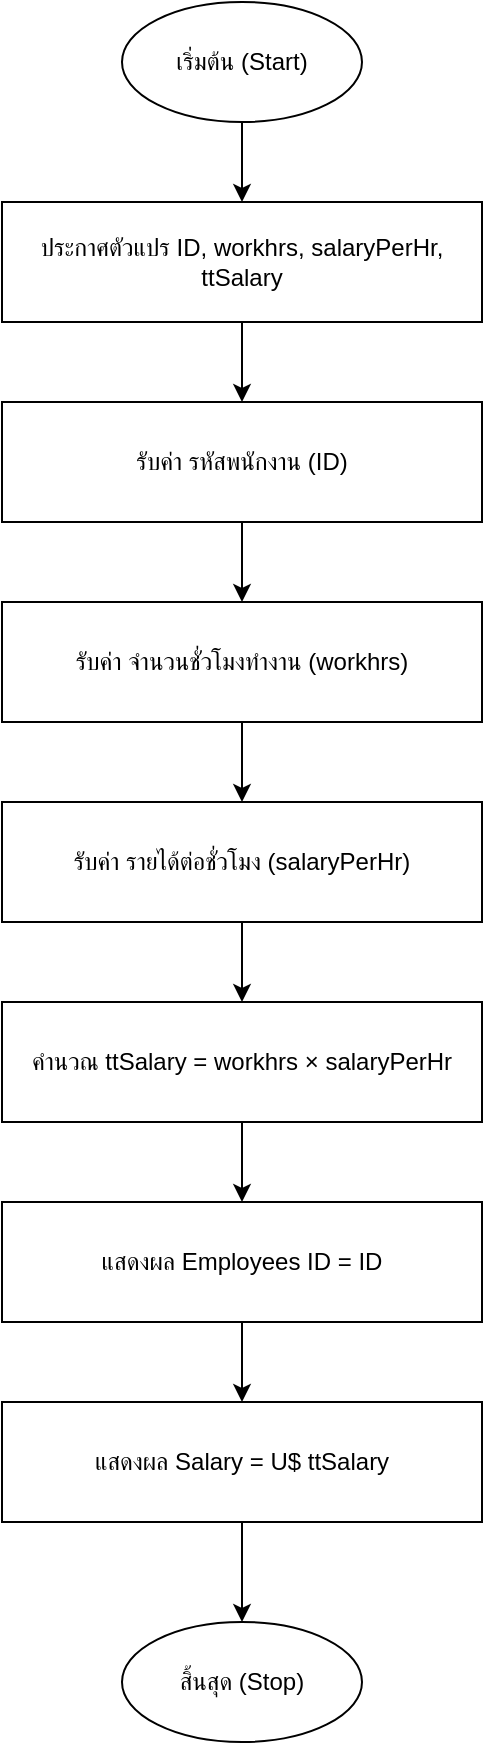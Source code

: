 <mxfile version="28.1.2">
  <diagram name="หน้า-1" id="PA9Ah6CnEQnk64lSS1vj">
    <mxGraphModel dx="1042" dy="626" grid="1" gridSize="10" guides="1" tooltips="1" connect="1" arrows="1" fold="1" page="1" pageScale="1" pageWidth="827" pageHeight="1169" math="0" shadow="0">
      <root>
        <mxCell id="0" />
        <mxCell id="1" parent="0" />
        <mxCell id="UhPkT3CU6tXW0ak6_d96-1" value="เริ่มต้น (Start)" style="ellipse;whiteSpace=wrap;html=1;aspect=fixed;" vertex="1" parent="1">
          <mxGeometry x="354" y="40" width="120" height="60" as="geometry" />
        </mxCell>
        <mxCell id="UhPkT3CU6tXW0ak6_d96-2" value="ประกาศตัวแปร ID, workhrs, salaryPerHr, ttSalary" style="rounded=0;whiteSpace=wrap;html=1;" vertex="1" parent="1">
          <mxGeometry x="294" y="140" width="240" height="60" as="geometry" />
        </mxCell>
        <mxCell id="UhPkT3CU6tXW0ak6_d96-3" value="รับค่า รหัสพนักงาน (ID)" style="parallelogram;whiteSpace=wrap;html=1;" vertex="1" parent="1">
          <mxGeometry x="294" y="240" width="240" height="60" as="geometry" />
        </mxCell>
        <mxCell id="UhPkT3CU6tXW0ak6_d96-4" value="รับค่า จำนวนชั่วโมงทำงาน (workhrs)" style="parallelogram;whiteSpace=wrap;html=1;" vertex="1" parent="1">
          <mxGeometry x="294" y="340" width="240" height="60" as="geometry" />
        </mxCell>
        <mxCell id="UhPkT3CU6tXW0ak6_d96-5" value="รับค่า รายได้ต่อชั่วโมง (salaryPerHr)" style="parallelogram;whiteSpace=wrap;html=1;" vertex="1" parent="1">
          <mxGeometry x="294" y="440" width="240" height="60" as="geometry" />
        </mxCell>
        <mxCell id="UhPkT3CU6tXW0ak6_d96-6" value="คำนวณ ttSalary = workhrs × salaryPerHr" style="rounded=0;whiteSpace=wrap;html=1;" vertex="1" parent="1">
          <mxGeometry x="294" y="540" width="240" height="60" as="geometry" />
        </mxCell>
        <mxCell id="UhPkT3CU6tXW0ak6_d96-7" value="แสดงผล Employees ID = ID" style="parallelogram;whiteSpace=wrap;html=1;" vertex="1" parent="1">
          <mxGeometry x="294" y="640" width="240" height="60" as="geometry" />
        </mxCell>
        <mxCell id="UhPkT3CU6tXW0ak6_d96-8" value="แสดงผล Salary = U$ ttSalary" style="parallelogram;whiteSpace=wrap;html=1;" vertex="1" parent="1">
          <mxGeometry x="294" y="740" width="240" height="60" as="geometry" />
        </mxCell>
        <mxCell id="UhPkT3CU6tXW0ak6_d96-9" value="สิ้นสุด (Stop)" style="ellipse;whiteSpace=wrap;html=1;aspect=fixed;" vertex="1" parent="1">
          <mxGeometry x="354" y="850" width="120" height="60" as="geometry" />
        </mxCell>
        <mxCell id="UhPkT3CU6tXW0ak6_d96-10" style="edgeStyle=orthogonalEdgeStyle;rounded=0;orthogonalLoop=1;jettySize=auto;html=1;exitX=0.5;exitY=1.0;entryX=0.5;entryY=0.0;" edge="1" parent="1" source="UhPkT3CU6tXW0ak6_d96-1" target="UhPkT3CU6tXW0ak6_d96-2">
          <mxGeometry relative="1" as="geometry" />
        </mxCell>
        <mxCell id="UhPkT3CU6tXW0ak6_d96-11" style="edgeStyle=orthogonalEdgeStyle;rounded=0;orthogonalLoop=1;jettySize=auto;html=1;" edge="1" parent="1" source="UhPkT3CU6tXW0ak6_d96-2" target="UhPkT3CU6tXW0ak6_d96-3">
          <mxGeometry relative="1" as="geometry" />
        </mxCell>
        <mxCell id="UhPkT3CU6tXW0ak6_d96-12" style="edgeStyle=orthogonalEdgeStyle;rounded=0;orthogonalLoop=1;jettySize=auto;html=1;" edge="1" parent="1" source="UhPkT3CU6tXW0ak6_d96-3" target="UhPkT3CU6tXW0ak6_d96-4">
          <mxGeometry relative="1" as="geometry" />
        </mxCell>
        <mxCell id="UhPkT3CU6tXW0ak6_d96-13" style="edgeStyle=orthogonalEdgeStyle;rounded=0;orthogonalLoop=1;jettySize=auto;html=1;" edge="1" parent="1" source="UhPkT3CU6tXW0ak6_d96-4" target="UhPkT3CU6tXW0ak6_d96-5">
          <mxGeometry relative="1" as="geometry" />
        </mxCell>
        <mxCell id="UhPkT3CU6tXW0ak6_d96-14" style="edgeStyle=orthogonalEdgeStyle;rounded=0;orthogonalLoop=1;jettySize=auto;html=1;" edge="1" parent="1" source="UhPkT3CU6tXW0ak6_d96-5" target="UhPkT3CU6tXW0ak6_d96-6">
          <mxGeometry relative="1" as="geometry" />
        </mxCell>
        <mxCell id="UhPkT3CU6tXW0ak6_d96-15" style="edgeStyle=orthogonalEdgeStyle;rounded=0;orthogonalLoop=1;jettySize=auto;html=1;" edge="1" parent="1" source="UhPkT3CU6tXW0ak6_d96-6" target="UhPkT3CU6tXW0ak6_d96-7">
          <mxGeometry relative="1" as="geometry" />
        </mxCell>
        <mxCell id="UhPkT3CU6tXW0ak6_d96-16" style="edgeStyle=orthogonalEdgeStyle;rounded=0;orthogonalLoop=1;jettySize=auto;html=1;" edge="1" parent="1" source="UhPkT3CU6tXW0ak6_d96-7" target="UhPkT3CU6tXW0ak6_d96-8">
          <mxGeometry relative="1" as="geometry" />
        </mxCell>
        <mxCell id="UhPkT3CU6tXW0ak6_d96-17" style="edgeStyle=orthogonalEdgeStyle;rounded=0;orthogonalLoop=1;jettySize=auto;html=1;" edge="1" parent="1" source="UhPkT3CU6tXW0ak6_d96-8" target="UhPkT3CU6tXW0ak6_d96-9">
          <mxGeometry relative="1" as="geometry" />
        </mxCell>
      </root>
    </mxGraphModel>
  </diagram>
</mxfile>
